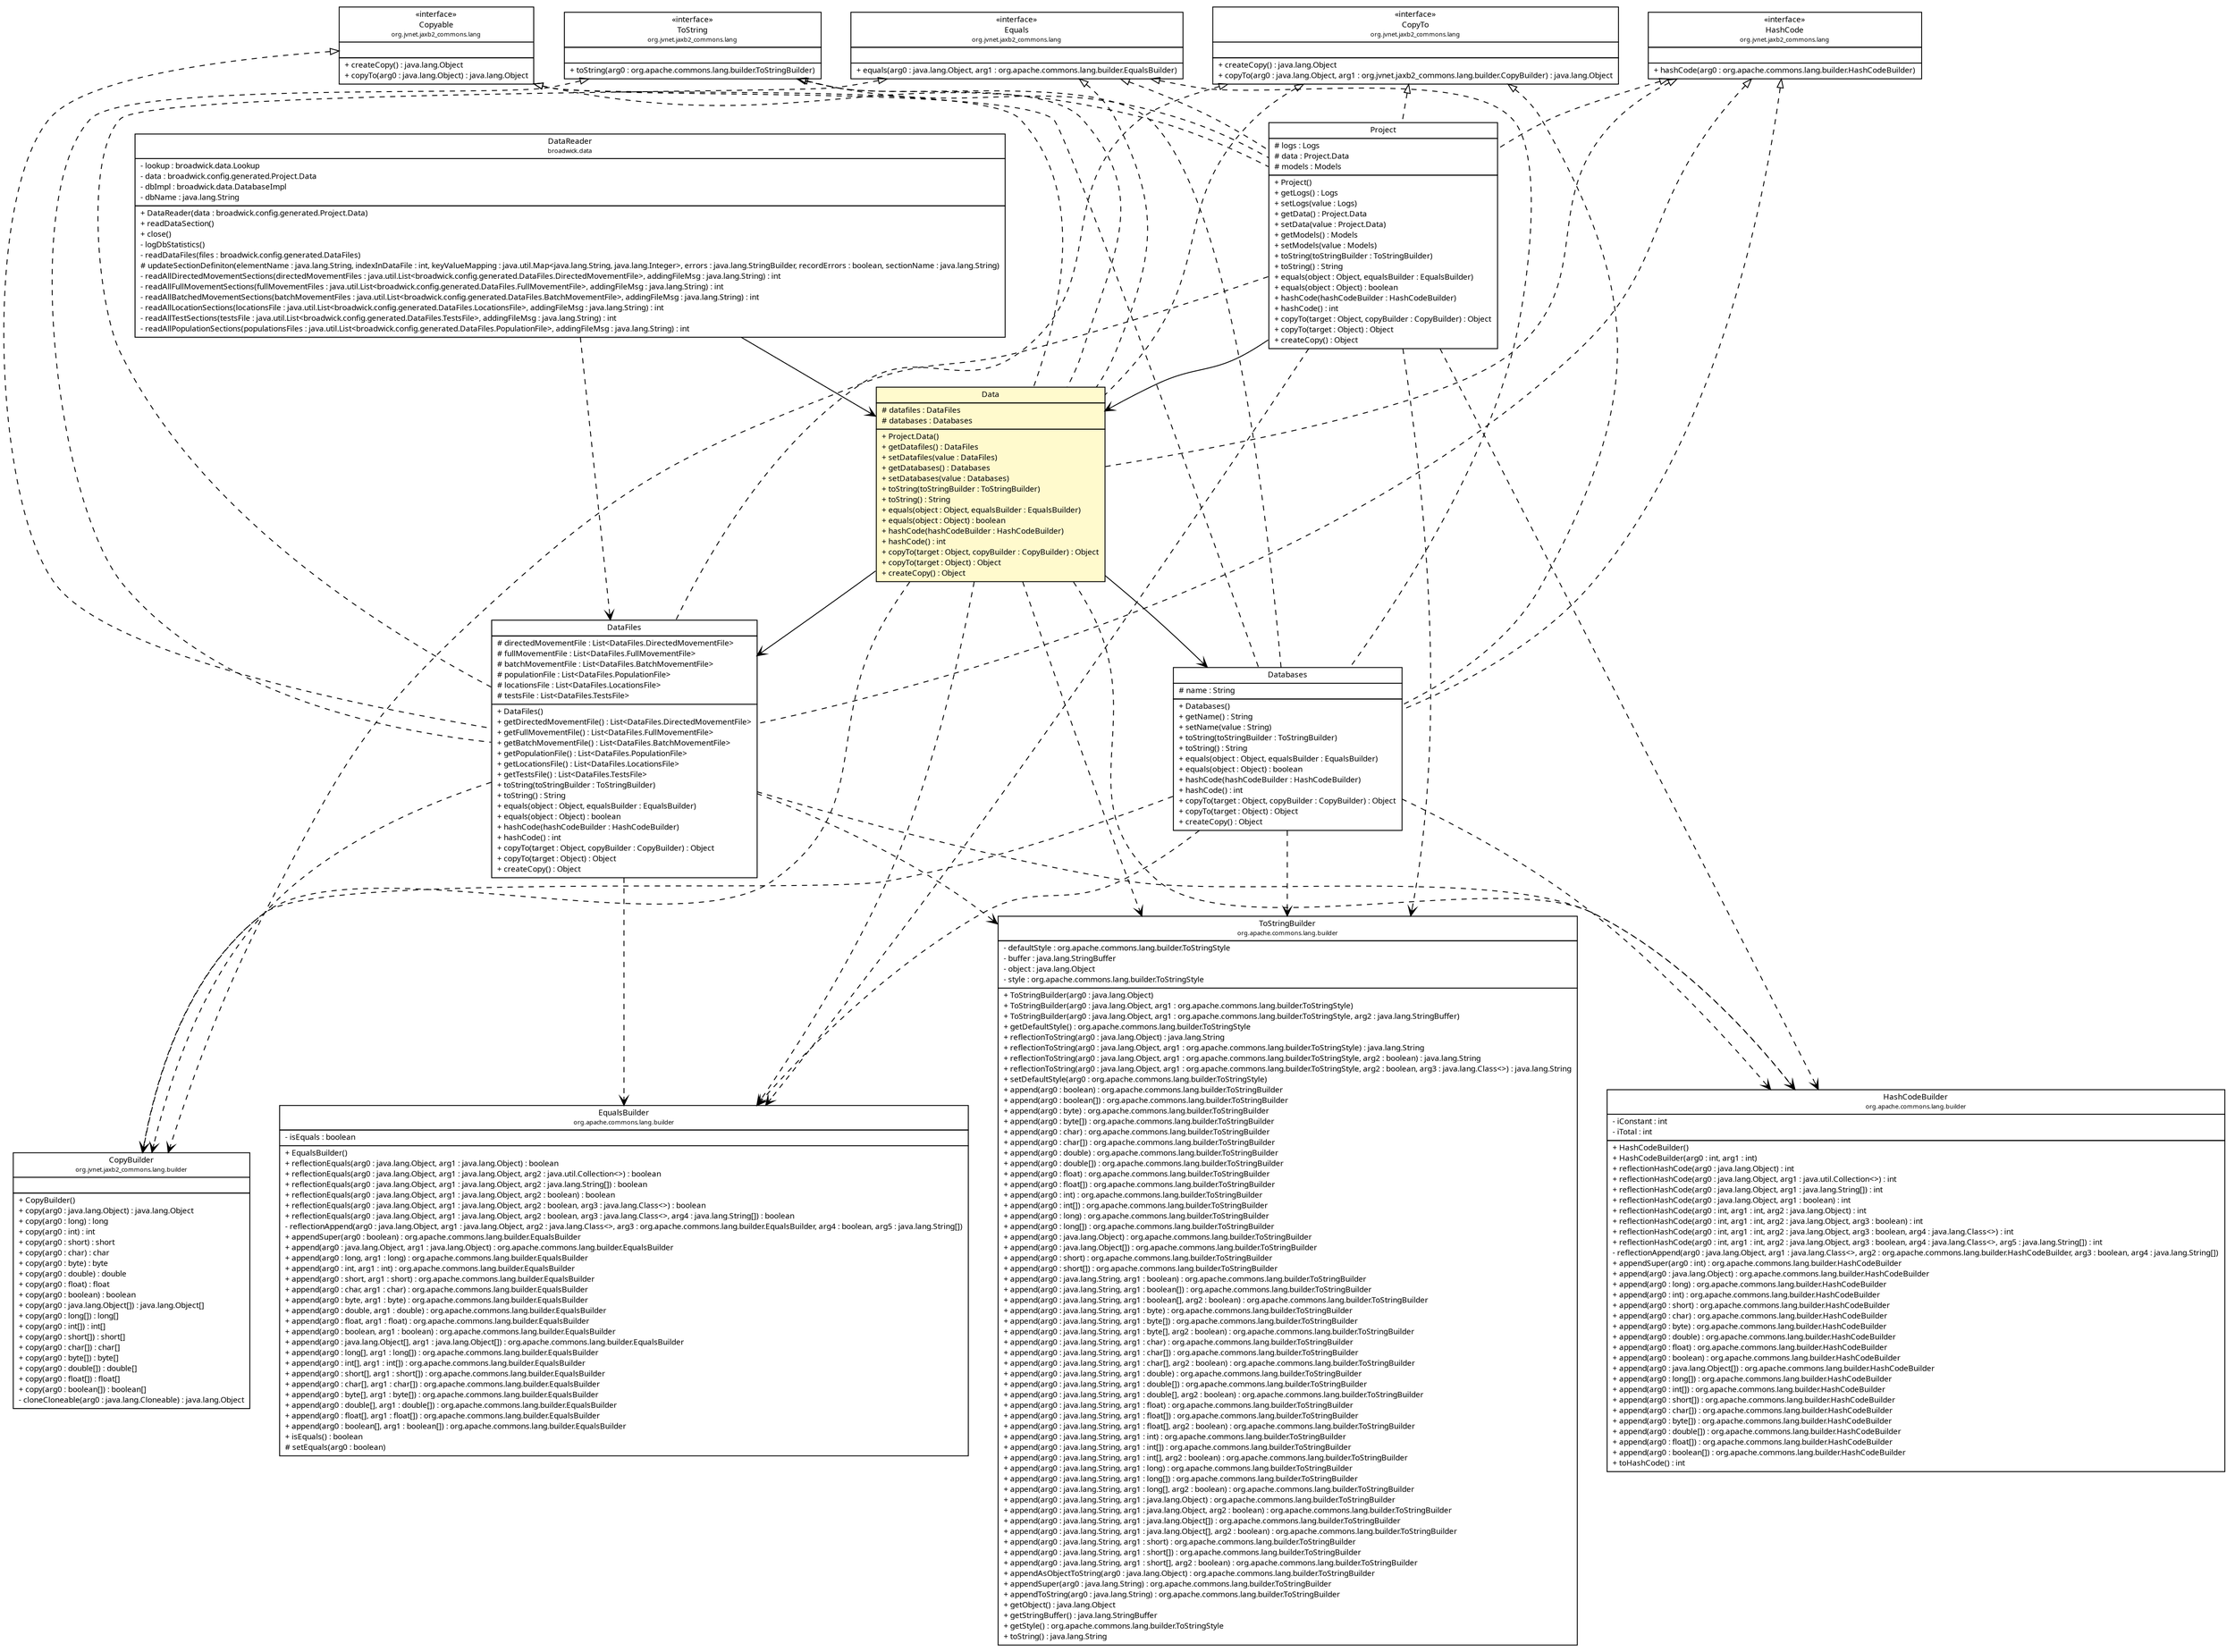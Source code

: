 #!/usr/local/bin/dot
#
# Class diagram 
# Generated by UMLGraph version R5_6 (http://www.umlgraph.org/)
#

digraph G {
	edge [fontname="Trebuchet MS",fontsize=10,labelfontname="Trebuchet MS",labelfontsize=10];
	node [fontname="Trebuchet MS",fontsize=10,shape=plaintext];
	nodesep=0.25;
	ranksep=0.5;
	// broadwick.data.DataReader
	c18052 [label=<<table title="broadwick.data.DataReader" border="0" cellborder="1" cellspacing="0" cellpadding="2" port="p" href="../../data/DataReader.html">
		<tr><td><table border="0" cellspacing="0" cellpadding="1">
<tr><td align="center" balign="center"><font face="Trebuchet MS"> DataReader </font></td></tr>
<tr><td align="center" balign="center"><font face="Trebuchet MS" point-size="7.0"> broadwick.data </font></td></tr>
		</table></td></tr>
		<tr><td><table border="0" cellspacing="0" cellpadding="1">
<tr><td align="left" balign="left"> - lookup : broadwick.data.Lookup </td></tr>
<tr><td align="left" balign="left"> - data : broadwick.config.generated.Project.Data </td></tr>
<tr><td align="left" balign="left"> - dbImpl : broadwick.data.DatabaseImpl </td></tr>
<tr><td align="left" balign="left"> - dbName : java.lang.String </td></tr>
		</table></td></tr>
		<tr><td><table border="0" cellspacing="0" cellpadding="1">
<tr><td align="left" balign="left"> + DataReader(data : broadwick.config.generated.Project.Data) </td></tr>
<tr><td align="left" balign="left"> + readDataSection() </td></tr>
<tr><td align="left" balign="left"> + close() </td></tr>
<tr><td align="left" balign="left"> - logDbStatistics() </td></tr>
<tr><td align="left" balign="left"> - readDataFiles(files : broadwick.config.generated.DataFiles) </td></tr>
<tr><td align="left" balign="left"> # updateSectionDefiniton(elementName : java.lang.String, indexInDataFile : int, keyValueMapping : java.util.Map&lt;java.lang.String, java.lang.Integer&gt;, errors : java.lang.StringBuilder, recordErrors : boolean, sectionName : java.lang.String) </td></tr>
<tr><td align="left" balign="left"> - readAllDirectedMovementSections(directedMovementFiles : java.util.List&lt;broadwick.config.generated.DataFiles.DirectedMovementFile&gt;, addingFileMsg : java.lang.String) : int </td></tr>
<tr><td align="left" balign="left"> - readAllFullMovementSections(fullMovementFiles : java.util.List&lt;broadwick.config.generated.DataFiles.FullMovementFile&gt;, addingFileMsg : java.lang.String) : int </td></tr>
<tr><td align="left" balign="left"> - readAllBatchedMovementSections(batchMovementFiles : java.util.List&lt;broadwick.config.generated.DataFiles.BatchMovementFile&gt;, addingFileMsg : java.lang.String) : int </td></tr>
<tr><td align="left" balign="left"> - readAllLocationSections(locationsFile : java.util.List&lt;broadwick.config.generated.DataFiles.LocationsFile&gt;, addingFileMsg : java.lang.String) : int </td></tr>
<tr><td align="left" balign="left"> - readAllTestSections(testsFile : java.util.List&lt;broadwick.config.generated.DataFiles.TestsFile&gt;, addingFileMsg : java.lang.String) : int </td></tr>
<tr><td align="left" balign="left"> - readAllPopulationSections(populationsFiles : java.util.List&lt;broadwick.config.generated.DataFiles.PopulationFile&gt;, addingFileMsg : java.lang.String) : int </td></tr>
		</table></td></tr>
		</table>>, URL="../../data/DataReader.html", fontname="Trebuchet MS", fontcolor="black", fontsize=9.0];
	// broadwick.config.generated.Project
	c18132 [label=<<table title="broadwick.config.generated.Project" border="0" cellborder="1" cellspacing="0" cellpadding="2" port="p" href="./Project.html">
		<tr><td><table border="0" cellspacing="0" cellpadding="1">
<tr><td align="center" balign="center"><font face="Trebuchet MS"> Project </font></td></tr>
		</table></td></tr>
		<tr><td><table border="0" cellspacing="0" cellpadding="1">
<tr><td align="left" balign="left"> # logs : Logs </td></tr>
<tr><td align="left" balign="left"> # data : Project.Data </td></tr>
<tr><td align="left" balign="left"> # models : Models </td></tr>
		</table></td></tr>
		<tr><td><table border="0" cellspacing="0" cellpadding="1">
<tr><td align="left" balign="left"> + Project() </td></tr>
<tr><td align="left" balign="left"> + getLogs() : Logs </td></tr>
<tr><td align="left" balign="left"> + setLogs(value : Logs) </td></tr>
<tr><td align="left" balign="left"> + getData() : Project.Data </td></tr>
<tr><td align="left" balign="left"> + setData(value : Project.Data) </td></tr>
<tr><td align="left" balign="left"> + getModels() : Models </td></tr>
<tr><td align="left" balign="left"> + setModels(value : Models) </td></tr>
<tr><td align="left" balign="left"> + toString(toStringBuilder : ToStringBuilder) </td></tr>
<tr><td align="left" balign="left"> + toString() : String </td></tr>
<tr><td align="left" balign="left"> + equals(object : Object, equalsBuilder : EqualsBuilder) </td></tr>
<tr><td align="left" balign="left"> + equals(object : Object) : boolean </td></tr>
<tr><td align="left" balign="left"> + hashCode(hashCodeBuilder : HashCodeBuilder) </td></tr>
<tr><td align="left" balign="left"> + hashCode() : int </td></tr>
<tr><td align="left" balign="left"> + copyTo(target : Object, copyBuilder : CopyBuilder) : Object </td></tr>
<tr><td align="left" balign="left"> + copyTo(target : Object) : Object </td></tr>
<tr><td align="left" balign="left"> + createCopy() : Object </td></tr>
		</table></td></tr>
		</table>>, URL="./Project.html", fontname="Trebuchet MS", fontcolor="black", fontsize=9.0];
	// broadwick.config.generated.Project.Data
	c18133 [label=<<table title="broadwick.config.generated.Project.Data" border="0" cellborder="1" cellspacing="0" cellpadding="2" port="p" bgcolor="lemonChiffon" href="./Project.Data.html">
		<tr><td><table border="0" cellspacing="0" cellpadding="1">
<tr><td align="center" balign="center"><font face="Trebuchet MS"> Data </font></td></tr>
		</table></td></tr>
		<tr><td><table border="0" cellspacing="0" cellpadding="1">
<tr><td align="left" balign="left"> # datafiles : DataFiles </td></tr>
<tr><td align="left" balign="left"> # databases : Databases </td></tr>
		</table></td></tr>
		<tr><td><table border="0" cellspacing="0" cellpadding="1">
<tr><td align="left" balign="left"> + Project.Data() </td></tr>
<tr><td align="left" balign="left"> + getDatafiles() : DataFiles </td></tr>
<tr><td align="left" balign="left"> + setDatafiles(value : DataFiles) </td></tr>
<tr><td align="left" balign="left"> + getDatabases() : Databases </td></tr>
<tr><td align="left" balign="left"> + setDatabases(value : Databases) </td></tr>
<tr><td align="left" balign="left"> + toString(toStringBuilder : ToStringBuilder) </td></tr>
<tr><td align="left" balign="left"> + toString() : String </td></tr>
<tr><td align="left" balign="left"> + equals(object : Object, equalsBuilder : EqualsBuilder) </td></tr>
<tr><td align="left" balign="left"> + equals(object : Object) : boolean </td></tr>
<tr><td align="left" balign="left"> + hashCode(hashCodeBuilder : HashCodeBuilder) </td></tr>
<tr><td align="left" balign="left"> + hashCode() : int </td></tr>
<tr><td align="left" balign="left"> + copyTo(target : Object, copyBuilder : CopyBuilder) : Object </td></tr>
<tr><td align="left" balign="left"> + copyTo(target : Object) : Object </td></tr>
<tr><td align="left" balign="left"> + createCopy() : Object </td></tr>
		</table></td></tr>
		</table>>, URL="./Project.Data.html", fontname="Trebuchet MS", fontcolor="black", fontsize=9.0];
	// broadwick.config.generated.DataFiles
	c18146 [label=<<table title="broadwick.config.generated.DataFiles" border="0" cellborder="1" cellspacing="0" cellpadding="2" port="p" href="./DataFiles.html">
		<tr><td><table border="0" cellspacing="0" cellpadding="1">
<tr><td align="center" balign="center"><font face="Trebuchet MS"> DataFiles </font></td></tr>
		</table></td></tr>
		<tr><td><table border="0" cellspacing="0" cellpadding="1">
<tr><td align="left" balign="left"> # directedMovementFile : List&lt;DataFiles.DirectedMovementFile&gt; </td></tr>
<tr><td align="left" balign="left"> # fullMovementFile : List&lt;DataFiles.FullMovementFile&gt; </td></tr>
<tr><td align="left" balign="left"> # batchMovementFile : List&lt;DataFiles.BatchMovementFile&gt; </td></tr>
<tr><td align="left" balign="left"> # populationFile : List&lt;DataFiles.PopulationFile&gt; </td></tr>
<tr><td align="left" balign="left"> # locationsFile : List&lt;DataFiles.LocationsFile&gt; </td></tr>
<tr><td align="left" balign="left"> # testsFile : List&lt;DataFiles.TestsFile&gt; </td></tr>
		</table></td></tr>
		<tr><td><table border="0" cellspacing="0" cellpadding="1">
<tr><td align="left" balign="left"> + DataFiles() </td></tr>
<tr><td align="left" balign="left"> + getDirectedMovementFile() : List&lt;DataFiles.DirectedMovementFile&gt; </td></tr>
<tr><td align="left" balign="left"> + getFullMovementFile() : List&lt;DataFiles.FullMovementFile&gt; </td></tr>
<tr><td align="left" balign="left"> + getBatchMovementFile() : List&lt;DataFiles.BatchMovementFile&gt; </td></tr>
<tr><td align="left" balign="left"> + getPopulationFile() : List&lt;DataFiles.PopulationFile&gt; </td></tr>
<tr><td align="left" balign="left"> + getLocationsFile() : List&lt;DataFiles.LocationsFile&gt; </td></tr>
<tr><td align="left" balign="left"> + getTestsFile() : List&lt;DataFiles.TestsFile&gt; </td></tr>
<tr><td align="left" balign="left"> + toString(toStringBuilder : ToStringBuilder) </td></tr>
<tr><td align="left" balign="left"> + toString() : String </td></tr>
<tr><td align="left" balign="left"> + equals(object : Object, equalsBuilder : EqualsBuilder) </td></tr>
<tr><td align="left" balign="left"> + equals(object : Object) : boolean </td></tr>
<tr><td align="left" balign="left"> + hashCode(hashCodeBuilder : HashCodeBuilder) </td></tr>
<tr><td align="left" balign="left"> + hashCode() : int </td></tr>
<tr><td align="left" balign="left"> + copyTo(target : Object, copyBuilder : CopyBuilder) : Object </td></tr>
<tr><td align="left" balign="left"> + copyTo(target : Object) : Object </td></tr>
<tr><td align="left" balign="left"> + createCopy() : Object </td></tr>
		</table></td></tr>
		</table>>, URL="./DataFiles.html", fontname="Trebuchet MS", fontcolor="black", fontsize=9.0];
	// broadwick.config.generated.Databases
	c18153 [label=<<table title="broadwick.config.generated.Databases" border="0" cellborder="1" cellspacing="0" cellpadding="2" port="p" href="./Databases.html">
		<tr><td><table border="0" cellspacing="0" cellpadding="1">
<tr><td align="center" balign="center"><font face="Trebuchet MS"> Databases </font></td></tr>
		</table></td></tr>
		<tr><td><table border="0" cellspacing="0" cellpadding="1">
<tr><td align="left" balign="left"> # name : String </td></tr>
		</table></td></tr>
		<tr><td><table border="0" cellspacing="0" cellpadding="1">
<tr><td align="left" balign="left"> + Databases() </td></tr>
<tr><td align="left" balign="left"> + getName() : String </td></tr>
<tr><td align="left" balign="left"> + setName(value : String) </td></tr>
<tr><td align="left" balign="left"> + toString(toStringBuilder : ToStringBuilder) </td></tr>
<tr><td align="left" balign="left"> + toString() : String </td></tr>
<tr><td align="left" balign="left"> + equals(object : Object, equalsBuilder : EqualsBuilder) </td></tr>
<tr><td align="left" balign="left"> + equals(object : Object) : boolean </td></tr>
<tr><td align="left" balign="left"> + hashCode(hashCodeBuilder : HashCodeBuilder) </td></tr>
<tr><td align="left" balign="left"> + hashCode() : int </td></tr>
<tr><td align="left" balign="left"> + copyTo(target : Object, copyBuilder : CopyBuilder) : Object </td></tr>
<tr><td align="left" balign="left"> + copyTo(target : Object) : Object </td></tr>
<tr><td align="left" balign="left"> + createCopy() : Object </td></tr>
		</table></td></tr>
		</table>>, URL="./Databases.html", fontname="Trebuchet MS", fontcolor="black", fontsize=9.0];
	//broadwick.config.generated.Project implements org.jvnet.jaxb2_commons.lang.CopyTo
	c18156:p -> c18132:p [dir=back,arrowtail=empty,style=dashed];
	//broadwick.config.generated.Project implements org.jvnet.jaxb2_commons.lang.Copyable
	c18157:p -> c18132:p [dir=back,arrowtail=empty,style=dashed];
	//broadwick.config.generated.Project implements org.jvnet.jaxb2_commons.lang.Equals
	c18158:p -> c18132:p [dir=back,arrowtail=empty,style=dashed];
	//broadwick.config.generated.Project implements org.jvnet.jaxb2_commons.lang.HashCode
	c18159:p -> c18132:p [dir=back,arrowtail=empty,style=dashed];
	//broadwick.config.generated.Project implements org.jvnet.jaxb2_commons.lang.ToString
	c18160:p -> c18132:p [dir=back,arrowtail=empty,style=dashed];
	//broadwick.config.generated.Project.Data implements org.jvnet.jaxb2_commons.lang.CopyTo
	c18156:p -> c18133:p [dir=back,arrowtail=empty,style=dashed];
	//broadwick.config.generated.Project.Data implements org.jvnet.jaxb2_commons.lang.Copyable
	c18157:p -> c18133:p [dir=back,arrowtail=empty,style=dashed];
	//broadwick.config.generated.Project.Data implements org.jvnet.jaxb2_commons.lang.Equals
	c18158:p -> c18133:p [dir=back,arrowtail=empty,style=dashed];
	//broadwick.config.generated.Project.Data implements org.jvnet.jaxb2_commons.lang.HashCode
	c18159:p -> c18133:p [dir=back,arrowtail=empty,style=dashed];
	//broadwick.config.generated.Project.Data implements org.jvnet.jaxb2_commons.lang.ToString
	c18160:p -> c18133:p [dir=back,arrowtail=empty,style=dashed];
	//broadwick.config.generated.DataFiles implements org.jvnet.jaxb2_commons.lang.CopyTo
	c18156:p -> c18146:p [dir=back,arrowtail=empty,style=dashed];
	//broadwick.config.generated.DataFiles implements org.jvnet.jaxb2_commons.lang.Copyable
	c18157:p -> c18146:p [dir=back,arrowtail=empty,style=dashed];
	//broadwick.config.generated.DataFiles implements org.jvnet.jaxb2_commons.lang.Equals
	c18158:p -> c18146:p [dir=back,arrowtail=empty,style=dashed];
	//broadwick.config.generated.DataFiles implements org.jvnet.jaxb2_commons.lang.HashCode
	c18159:p -> c18146:p [dir=back,arrowtail=empty,style=dashed];
	//broadwick.config.generated.DataFiles implements org.jvnet.jaxb2_commons.lang.ToString
	c18160:p -> c18146:p [dir=back,arrowtail=empty,style=dashed];
	//broadwick.config.generated.Databases implements org.jvnet.jaxb2_commons.lang.CopyTo
	c18156:p -> c18153:p [dir=back,arrowtail=empty,style=dashed];
	//broadwick.config.generated.Databases implements org.jvnet.jaxb2_commons.lang.Copyable
	c18157:p -> c18153:p [dir=back,arrowtail=empty,style=dashed];
	//broadwick.config.generated.Databases implements org.jvnet.jaxb2_commons.lang.Equals
	c18158:p -> c18153:p [dir=back,arrowtail=empty,style=dashed];
	//broadwick.config.generated.Databases implements org.jvnet.jaxb2_commons.lang.HashCode
	c18159:p -> c18153:p [dir=back,arrowtail=empty,style=dashed];
	//broadwick.config.generated.Databases implements org.jvnet.jaxb2_commons.lang.ToString
	c18160:p -> c18153:p [dir=back,arrowtail=empty,style=dashed];
	// broadwick.data.DataReader NAVASSOC broadwick.config.generated.Project.Data
	c18052:p -> c18133:p [taillabel="", label="", headlabel="", fontname="Trebuchet MS", fontcolor="black", fontsize=10.0, color="black", arrowhead=open];
	// broadwick.config.generated.Project NAVASSOC broadwick.config.generated.Project.Data
	c18132:p -> c18133:p [taillabel="", label="", headlabel="", fontname="Trebuchet MS", fontcolor="black", fontsize=10.0, color="black", arrowhead=open];
	// broadwick.config.generated.Project.Data NAVASSOC broadwick.config.generated.DataFiles
	c18133:p -> c18146:p [taillabel="", label="", headlabel="", fontname="Trebuchet MS", fontcolor="black", fontsize=10.0, color="black", arrowhead=open];
	// broadwick.config.generated.Project.Data NAVASSOC broadwick.config.generated.Databases
	c18133:p -> c18153:p [taillabel="", label="", headlabel="", fontname="Trebuchet MS", fontcolor="black", fontsize=10.0, color="black", arrowhead=open];
	// broadwick.data.DataReader DEPEND broadwick.config.generated.DataFiles
	c18052:p -> c18146:p [taillabel="", label="", headlabel="", fontname="Trebuchet MS", fontcolor="black", fontsize=10.0, color="black", arrowhead=open, style=dashed];
	// broadwick.config.generated.Project DEPEND org.jvnet.jaxb2_commons.lang.builder.CopyBuilder
	c18132:p -> c18161:p [taillabel="", label="", headlabel="", fontname="Trebuchet MS", fontcolor="black", fontsize=10.0, color="black", arrowhead=open, style=dashed];
	// broadwick.config.generated.Project DEPEND org.apache.commons.lang.builder.EqualsBuilder
	c18132:p -> c18162:p [taillabel="", label="", headlabel="", fontname="Trebuchet MS", fontcolor="black", fontsize=10.0, color="black", arrowhead=open, style=dashed];
	// broadwick.config.generated.Project DEPEND org.apache.commons.lang.builder.ToStringBuilder
	c18132:p -> c18163:p [taillabel="", label="", headlabel="", fontname="Trebuchet MS", fontcolor="black", fontsize=10.0, color="black", arrowhead=open, style=dashed];
	// broadwick.config.generated.Project DEPEND org.apache.commons.lang.builder.HashCodeBuilder
	c18132:p -> c18164:p [taillabel="", label="", headlabel="", fontname="Trebuchet MS", fontcolor="black", fontsize=10.0, color="black", arrowhead=open, style=dashed];
	// broadwick.config.generated.Project.Data DEPEND org.jvnet.jaxb2_commons.lang.builder.CopyBuilder
	c18133:p -> c18161:p [taillabel="", label="", headlabel="", fontname="Trebuchet MS", fontcolor="black", fontsize=10.0, color="black", arrowhead=open, style=dashed];
	// broadwick.config.generated.Project.Data DEPEND org.apache.commons.lang.builder.EqualsBuilder
	c18133:p -> c18162:p [taillabel="", label="", headlabel="", fontname="Trebuchet MS", fontcolor="black", fontsize=10.0, color="black", arrowhead=open, style=dashed];
	// broadwick.config.generated.Project.Data DEPEND org.apache.commons.lang.builder.ToStringBuilder
	c18133:p -> c18163:p [taillabel="", label="", headlabel="", fontname="Trebuchet MS", fontcolor="black", fontsize=10.0, color="black", arrowhead=open, style=dashed];
	// broadwick.config.generated.Project.Data DEPEND org.apache.commons.lang.builder.HashCodeBuilder
	c18133:p -> c18164:p [taillabel="", label="", headlabel="", fontname="Trebuchet MS", fontcolor="black", fontsize=10.0, color="black", arrowhead=open, style=dashed];
	// broadwick.config.generated.DataFiles DEPEND org.jvnet.jaxb2_commons.lang.builder.CopyBuilder
	c18146:p -> c18161:p [taillabel="", label="", headlabel="", fontname="Trebuchet MS", fontcolor="black", fontsize=10.0, color="black", arrowhead=open, style=dashed];
	// broadwick.config.generated.DataFiles DEPEND org.apache.commons.lang.builder.ToStringBuilder
	c18146:p -> c18163:p [taillabel="", label="", headlabel="", fontname="Trebuchet MS", fontcolor="black", fontsize=10.0, color="black", arrowhead=open, style=dashed];
	// broadwick.config.generated.DataFiles DEPEND org.apache.commons.lang.builder.HashCodeBuilder
	c18146:p -> c18164:p [taillabel="", label="", headlabel="", fontname="Trebuchet MS", fontcolor="black", fontsize=10.0, color="black", arrowhead=open, style=dashed];
	// broadwick.config.generated.DataFiles DEPEND org.apache.commons.lang.builder.EqualsBuilder
	c18146:p -> c18162:p [taillabel="", label="", headlabel="", fontname="Trebuchet MS", fontcolor="black", fontsize=10.0, color="black", arrowhead=open, style=dashed];
	// broadwick.config.generated.Databases DEPEND org.jvnet.jaxb2_commons.lang.builder.CopyBuilder
	c18153:p -> c18161:p [taillabel="", label="", headlabel="", fontname="Trebuchet MS", fontcolor="black", fontsize=10.0, color="black", arrowhead=open, style=dashed];
	// broadwick.config.generated.Databases DEPEND org.apache.commons.lang.builder.EqualsBuilder
	c18153:p -> c18162:p [taillabel="", label="", headlabel="", fontname="Trebuchet MS", fontcolor="black", fontsize=10.0, color="black", arrowhead=open, style=dashed];
	// broadwick.config.generated.Databases DEPEND org.apache.commons.lang.builder.ToStringBuilder
	c18153:p -> c18163:p [taillabel="", label="", headlabel="", fontname="Trebuchet MS", fontcolor="black", fontsize=10.0, color="black", arrowhead=open, style=dashed];
	// broadwick.config.generated.Databases DEPEND org.apache.commons.lang.builder.HashCodeBuilder
	c18153:p -> c18164:p [taillabel="", label="", headlabel="", fontname="Trebuchet MS", fontcolor="black", fontsize=10.0, color="black", arrowhead=open, style=dashed];
	// org.jvnet.jaxb2_commons.lang.HashCode
	c18159 [label=<<table title="org.jvnet.jaxb2_commons.lang.HashCode" border="0" cellborder="1" cellspacing="0" cellpadding="2" port="p" href="http://java.sun.com/j2se/1.4.2/docs/api/org/jvnet/jaxb2_commons/lang/HashCode.html">
		<tr><td><table border="0" cellspacing="0" cellpadding="1">
<tr><td align="center" balign="center"> &#171;interface&#187; </td></tr>
<tr><td align="center" balign="center"><font face="Trebuchet MS"> HashCode </font></td></tr>
<tr><td align="center" balign="center"><font face="Trebuchet MS" point-size="7.0"> org.jvnet.jaxb2_commons.lang </font></td></tr>
		</table></td></tr>
		<tr><td><table border="0" cellspacing="0" cellpadding="1">
<tr><td align="left" balign="left">  </td></tr>
		</table></td></tr>
		<tr><td><table border="0" cellspacing="0" cellpadding="1">
<tr><td align="left" balign="left"> + hashCode(arg0 : org.apache.commons.lang.builder.HashCodeBuilder) </td></tr>
		</table></td></tr>
		</table>>, URL="http://java.sun.com/j2se/1.4.2/docs/api/org/jvnet/jaxb2_commons/lang/HashCode.html", fontname="Trebuchet MS", fontcolor="black", fontsize=9.0];
	// org.jvnet.jaxb2_commons.lang.Copyable
	c18157 [label=<<table title="org.jvnet.jaxb2_commons.lang.Copyable" border="0" cellborder="1" cellspacing="0" cellpadding="2" port="p" href="http://java.sun.com/j2se/1.4.2/docs/api/org/jvnet/jaxb2_commons/lang/Copyable.html">
		<tr><td><table border="0" cellspacing="0" cellpadding="1">
<tr><td align="center" balign="center"> &#171;interface&#187; </td></tr>
<tr><td align="center" balign="center"><font face="Trebuchet MS"> Copyable </font></td></tr>
<tr><td align="center" balign="center"><font face="Trebuchet MS" point-size="7.0"> org.jvnet.jaxb2_commons.lang </font></td></tr>
		</table></td></tr>
		<tr><td><table border="0" cellspacing="0" cellpadding="1">
<tr><td align="left" balign="left">  </td></tr>
		</table></td></tr>
		<tr><td><table border="0" cellspacing="0" cellpadding="1">
<tr><td align="left" balign="left"> + createCopy() : java.lang.Object </td></tr>
<tr><td align="left" balign="left"> + copyTo(arg0 : java.lang.Object) : java.lang.Object </td></tr>
		</table></td></tr>
		</table>>, URL="http://java.sun.com/j2se/1.4.2/docs/api/org/jvnet/jaxb2_commons/lang/Copyable.html", fontname="Trebuchet MS", fontcolor="black", fontsize=9.0];
	// org.apache.commons.lang.builder.EqualsBuilder
	c18162 [label=<<table title="org.apache.commons.lang.builder.EqualsBuilder" border="0" cellborder="1" cellspacing="0" cellpadding="2" port="p" href="http://java.sun.com/j2se/1.4.2/docs/api/org/apache/commons/lang/builder/EqualsBuilder.html">
		<tr><td><table border="0" cellspacing="0" cellpadding="1">
<tr><td align="center" balign="center"><font face="Trebuchet MS"> EqualsBuilder </font></td></tr>
<tr><td align="center" balign="center"><font face="Trebuchet MS" point-size="7.0"> org.apache.commons.lang.builder </font></td></tr>
		</table></td></tr>
		<tr><td><table border="0" cellspacing="0" cellpadding="1">
<tr><td align="left" balign="left"> - isEquals : boolean </td></tr>
		</table></td></tr>
		<tr><td><table border="0" cellspacing="0" cellpadding="1">
<tr><td align="left" balign="left"> + EqualsBuilder() </td></tr>
<tr><td align="left" balign="left"> + reflectionEquals(arg0 : java.lang.Object, arg1 : java.lang.Object) : boolean </td></tr>
<tr><td align="left" balign="left"> + reflectionEquals(arg0 : java.lang.Object, arg1 : java.lang.Object, arg2 : java.util.Collection&lt;&gt;) : boolean </td></tr>
<tr><td align="left" balign="left"> + reflectionEquals(arg0 : java.lang.Object, arg1 : java.lang.Object, arg2 : java.lang.String[]) : boolean </td></tr>
<tr><td align="left" balign="left"> + reflectionEquals(arg0 : java.lang.Object, arg1 : java.lang.Object, arg2 : boolean) : boolean </td></tr>
<tr><td align="left" balign="left"> + reflectionEquals(arg0 : java.lang.Object, arg1 : java.lang.Object, arg2 : boolean, arg3 : java.lang.Class&lt;&gt;) : boolean </td></tr>
<tr><td align="left" balign="left"> + reflectionEquals(arg0 : java.lang.Object, arg1 : java.lang.Object, arg2 : boolean, arg3 : java.lang.Class&lt;&gt;, arg4 : java.lang.String[]) : boolean </td></tr>
<tr><td align="left" balign="left"> - reflectionAppend(arg0 : java.lang.Object, arg1 : java.lang.Object, arg2 : java.lang.Class&lt;&gt;, arg3 : org.apache.commons.lang.builder.EqualsBuilder, arg4 : boolean, arg5 : java.lang.String[]) </td></tr>
<tr><td align="left" balign="left"> + appendSuper(arg0 : boolean) : org.apache.commons.lang.builder.EqualsBuilder </td></tr>
<tr><td align="left" balign="left"> + append(arg0 : java.lang.Object, arg1 : java.lang.Object) : org.apache.commons.lang.builder.EqualsBuilder </td></tr>
<tr><td align="left" balign="left"> + append(arg0 : long, arg1 : long) : org.apache.commons.lang.builder.EqualsBuilder </td></tr>
<tr><td align="left" balign="left"> + append(arg0 : int, arg1 : int) : org.apache.commons.lang.builder.EqualsBuilder </td></tr>
<tr><td align="left" balign="left"> + append(arg0 : short, arg1 : short) : org.apache.commons.lang.builder.EqualsBuilder </td></tr>
<tr><td align="left" balign="left"> + append(arg0 : char, arg1 : char) : org.apache.commons.lang.builder.EqualsBuilder </td></tr>
<tr><td align="left" balign="left"> + append(arg0 : byte, arg1 : byte) : org.apache.commons.lang.builder.EqualsBuilder </td></tr>
<tr><td align="left" balign="left"> + append(arg0 : double, arg1 : double) : org.apache.commons.lang.builder.EqualsBuilder </td></tr>
<tr><td align="left" balign="left"> + append(arg0 : float, arg1 : float) : org.apache.commons.lang.builder.EqualsBuilder </td></tr>
<tr><td align="left" balign="left"> + append(arg0 : boolean, arg1 : boolean) : org.apache.commons.lang.builder.EqualsBuilder </td></tr>
<tr><td align="left" balign="left"> + append(arg0 : java.lang.Object[], arg1 : java.lang.Object[]) : org.apache.commons.lang.builder.EqualsBuilder </td></tr>
<tr><td align="left" balign="left"> + append(arg0 : long[], arg1 : long[]) : org.apache.commons.lang.builder.EqualsBuilder </td></tr>
<tr><td align="left" balign="left"> + append(arg0 : int[], arg1 : int[]) : org.apache.commons.lang.builder.EqualsBuilder </td></tr>
<tr><td align="left" balign="left"> + append(arg0 : short[], arg1 : short[]) : org.apache.commons.lang.builder.EqualsBuilder </td></tr>
<tr><td align="left" balign="left"> + append(arg0 : char[], arg1 : char[]) : org.apache.commons.lang.builder.EqualsBuilder </td></tr>
<tr><td align="left" balign="left"> + append(arg0 : byte[], arg1 : byte[]) : org.apache.commons.lang.builder.EqualsBuilder </td></tr>
<tr><td align="left" balign="left"> + append(arg0 : double[], arg1 : double[]) : org.apache.commons.lang.builder.EqualsBuilder </td></tr>
<tr><td align="left" balign="left"> + append(arg0 : float[], arg1 : float[]) : org.apache.commons.lang.builder.EqualsBuilder </td></tr>
<tr><td align="left" balign="left"> + append(arg0 : boolean[], arg1 : boolean[]) : org.apache.commons.lang.builder.EqualsBuilder </td></tr>
<tr><td align="left" balign="left"> + isEquals() : boolean </td></tr>
<tr><td align="left" balign="left"> # setEquals(arg0 : boolean) </td></tr>
		</table></td></tr>
		</table>>, URL="http://java.sun.com/j2se/1.4.2/docs/api/org/apache/commons/lang/builder/EqualsBuilder.html", fontname="Trebuchet MS", fontcolor="black", fontsize=9.0];
	// org.jvnet.jaxb2_commons.lang.builder.CopyBuilder
	c18161 [label=<<table title="org.jvnet.jaxb2_commons.lang.builder.CopyBuilder" border="0" cellborder="1" cellspacing="0" cellpadding="2" port="p" href="http://java.sun.com/j2se/1.4.2/docs/api/org/jvnet/jaxb2_commons/lang/builder/CopyBuilder.html">
		<tr><td><table border="0" cellspacing="0" cellpadding="1">
<tr><td align="center" balign="center"><font face="Trebuchet MS"> CopyBuilder </font></td></tr>
<tr><td align="center" balign="center"><font face="Trebuchet MS" point-size="7.0"> org.jvnet.jaxb2_commons.lang.builder </font></td></tr>
		</table></td></tr>
		<tr><td><table border="0" cellspacing="0" cellpadding="1">
<tr><td align="left" balign="left">  </td></tr>
		</table></td></tr>
		<tr><td><table border="0" cellspacing="0" cellpadding="1">
<tr><td align="left" balign="left"> + CopyBuilder() </td></tr>
<tr><td align="left" balign="left"> + copy(arg0 : java.lang.Object) : java.lang.Object </td></tr>
<tr><td align="left" balign="left"> + copy(arg0 : long) : long </td></tr>
<tr><td align="left" balign="left"> + copy(arg0 : int) : int </td></tr>
<tr><td align="left" balign="left"> + copy(arg0 : short) : short </td></tr>
<tr><td align="left" balign="left"> + copy(arg0 : char) : char </td></tr>
<tr><td align="left" balign="left"> + copy(arg0 : byte) : byte </td></tr>
<tr><td align="left" balign="left"> + copy(arg0 : double) : double </td></tr>
<tr><td align="left" balign="left"> + copy(arg0 : float) : float </td></tr>
<tr><td align="left" balign="left"> + copy(arg0 : boolean) : boolean </td></tr>
<tr><td align="left" balign="left"> + copy(arg0 : java.lang.Object[]) : java.lang.Object[] </td></tr>
<tr><td align="left" balign="left"> + copy(arg0 : long[]) : long[] </td></tr>
<tr><td align="left" balign="left"> + copy(arg0 : int[]) : int[] </td></tr>
<tr><td align="left" balign="left"> + copy(arg0 : short[]) : short[] </td></tr>
<tr><td align="left" balign="left"> + copy(arg0 : char[]) : char[] </td></tr>
<tr><td align="left" balign="left"> + copy(arg0 : byte[]) : byte[] </td></tr>
<tr><td align="left" balign="left"> + copy(arg0 : double[]) : double[] </td></tr>
<tr><td align="left" balign="left"> + copy(arg0 : float[]) : float[] </td></tr>
<tr><td align="left" balign="left"> + copy(arg0 : boolean[]) : boolean[] </td></tr>
<tr><td align="left" balign="left"> - cloneCloneable(arg0 : java.lang.Cloneable) : java.lang.Object </td></tr>
		</table></td></tr>
		</table>>, URL="http://java.sun.com/j2se/1.4.2/docs/api/org/jvnet/jaxb2_commons/lang/builder/CopyBuilder.html", fontname="Trebuchet MS", fontcolor="black", fontsize=9.0];
	// org.jvnet.jaxb2_commons.lang.Equals
	c18158 [label=<<table title="org.jvnet.jaxb2_commons.lang.Equals" border="0" cellborder="1" cellspacing="0" cellpadding="2" port="p" href="http://java.sun.com/j2se/1.4.2/docs/api/org/jvnet/jaxb2_commons/lang/Equals.html">
		<tr><td><table border="0" cellspacing="0" cellpadding="1">
<tr><td align="center" balign="center"> &#171;interface&#187; </td></tr>
<tr><td align="center" balign="center"><font face="Trebuchet MS"> Equals </font></td></tr>
<tr><td align="center" balign="center"><font face="Trebuchet MS" point-size="7.0"> org.jvnet.jaxb2_commons.lang </font></td></tr>
		</table></td></tr>
		<tr><td><table border="0" cellspacing="0" cellpadding="1">
<tr><td align="left" balign="left">  </td></tr>
		</table></td></tr>
		<tr><td><table border="0" cellspacing="0" cellpadding="1">
<tr><td align="left" balign="left"> + equals(arg0 : java.lang.Object, arg1 : org.apache.commons.lang.builder.EqualsBuilder) </td></tr>
		</table></td></tr>
		</table>>, URL="http://java.sun.com/j2se/1.4.2/docs/api/org/jvnet/jaxb2_commons/lang/Equals.html", fontname="Trebuchet MS", fontcolor="black", fontsize=9.0];
	// org.apache.commons.lang.builder.HashCodeBuilder
	c18164 [label=<<table title="org.apache.commons.lang.builder.HashCodeBuilder" border="0" cellborder="1" cellspacing="0" cellpadding="2" port="p" href="http://java.sun.com/j2se/1.4.2/docs/api/org/apache/commons/lang/builder/HashCodeBuilder.html">
		<tr><td><table border="0" cellspacing="0" cellpadding="1">
<tr><td align="center" balign="center"><font face="Trebuchet MS"> HashCodeBuilder </font></td></tr>
<tr><td align="center" balign="center"><font face="Trebuchet MS" point-size="7.0"> org.apache.commons.lang.builder </font></td></tr>
		</table></td></tr>
		<tr><td><table border="0" cellspacing="0" cellpadding="1">
<tr><td align="left" balign="left"> - iConstant : int </td></tr>
<tr><td align="left" balign="left"> - iTotal : int </td></tr>
		</table></td></tr>
		<tr><td><table border="0" cellspacing="0" cellpadding="1">
<tr><td align="left" balign="left"> + HashCodeBuilder() </td></tr>
<tr><td align="left" balign="left"> + HashCodeBuilder(arg0 : int, arg1 : int) </td></tr>
<tr><td align="left" balign="left"> + reflectionHashCode(arg0 : java.lang.Object) : int </td></tr>
<tr><td align="left" balign="left"> + reflectionHashCode(arg0 : java.lang.Object, arg1 : java.util.Collection&lt;&gt;) : int </td></tr>
<tr><td align="left" balign="left"> + reflectionHashCode(arg0 : java.lang.Object, arg1 : java.lang.String[]) : int </td></tr>
<tr><td align="left" balign="left"> + reflectionHashCode(arg0 : java.lang.Object, arg1 : boolean) : int </td></tr>
<tr><td align="left" balign="left"> + reflectionHashCode(arg0 : int, arg1 : int, arg2 : java.lang.Object) : int </td></tr>
<tr><td align="left" balign="left"> + reflectionHashCode(arg0 : int, arg1 : int, arg2 : java.lang.Object, arg3 : boolean) : int </td></tr>
<tr><td align="left" balign="left"> + reflectionHashCode(arg0 : int, arg1 : int, arg2 : java.lang.Object, arg3 : boolean, arg4 : java.lang.Class&lt;&gt;) : int </td></tr>
<tr><td align="left" balign="left"> + reflectionHashCode(arg0 : int, arg1 : int, arg2 : java.lang.Object, arg3 : boolean, arg4 : java.lang.Class&lt;&gt;, arg5 : java.lang.String[]) : int </td></tr>
<tr><td align="left" balign="left"> - reflectionAppend(arg0 : java.lang.Object, arg1 : java.lang.Class&lt;&gt;, arg2 : org.apache.commons.lang.builder.HashCodeBuilder, arg3 : boolean, arg4 : java.lang.String[]) </td></tr>
<tr><td align="left" balign="left"> + appendSuper(arg0 : int) : org.apache.commons.lang.builder.HashCodeBuilder </td></tr>
<tr><td align="left" balign="left"> + append(arg0 : java.lang.Object) : org.apache.commons.lang.builder.HashCodeBuilder </td></tr>
<tr><td align="left" balign="left"> + append(arg0 : long) : org.apache.commons.lang.builder.HashCodeBuilder </td></tr>
<tr><td align="left" balign="left"> + append(arg0 : int) : org.apache.commons.lang.builder.HashCodeBuilder </td></tr>
<tr><td align="left" balign="left"> + append(arg0 : short) : org.apache.commons.lang.builder.HashCodeBuilder </td></tr>
<tr><td align="left" balign="left"> + append(arg0 : char) : org.apache.commons.lang.builder.HashCodeBuilder </td></tr>
<tr><td align="left" balign="left"> + append(arg0 : byte) : org.apache.commons.lang.builder.HashCodeBuilder </td></tr>
<tr><td align="left" balign="left"> + append(arg0 : double) : org.apache.commons.lang.builder.HashCodeBuilder </td></tr>
<tr><td align="left" balign="left"> + append(arg0 : float) : org.apache.commons.lang.builder.HashCodeBuilder </td></tr>
<tr><td align="left" balign="left"> + append(arg0 : boolean) : org.apache.commons.lang.builder.HashCodeBuilder </td></tr>
<tr><td align="left" balign="left"> + append(arg0 : java.lang.Object[]) : org.apache.commons.lang.builder.HashCodeBuilder </td></tr>
<tr><td align="left" balign="left"> + append(arg0 : long[]) : org.apache.commons.lang.builder.HashCodeBuilder </td></tr>
<tr><td align="left" balign="left"> + append(arg0 : int[]) : org.apache.commons.lang.builder.HashCodeBuilder </td></tr>
<tr><td align="left" balign="left"> + append(arg0 : short[]) : org.apache.commons.lang.builder.HashCodeBuilder </td></tr>
<tr><td align="left" balign="left"> + append(arg0 : char[]) : org.apache.commons.lang.builder.HashCodeBuilder </td></tr>
<tr><td align="left" balign="left"> + append(arg0 : byte[]) : org.apache.commons.lang.builder.HashCodeBuilder </td></tr>
<tr><td align="left" balign="left"> + append(arg0 : double[]) : org.apache.commons.lang.builder.HashCodeBuilder </td></tr>
<tr><td align="left" balign="left"> + append(arg0 : float[]) : org.apache.commons.lang.builder.HashCodeBuilder </td></tr>
<tr><td align="left" balign="left"> + append(arg0 : boolean[]) : org.apache.commons.lang.builder.HashCodeBuilder </td></tr>
<tr><td align="left" balign="left"> + toHashCode() : int </td></tr>
		</table></td></tr>
		</table>>, URL="http://java.sun.com/j2se/1.4.2/docs/api/org/apache/commons/lang/builder/HashCodeBuilder.html", fontname="Trebuchet MS", fontcolor="black", fontsize=9.0];
	// org.apache.commons.lang.builder.ToStringBuilder
	c18163 [label=<<table title="org.apache.commons.lang.builder.ToStringBuilder" border="0" cellborder="1" cellspacing="0" cellpadding="2" port="p" href="http://java.sun.com/j2se/1.4.2/docs/api/org/apache/commons/lang/builder/ToStringBuilder.html">
		<tr><td><table border="0" cellspacing="0" cellpadding="1">
<tr><td align="center" balign="center"><font face="Trebuchet MS"> ToStringBuilder </font></td></tr>
<tr><td align="center" balign="center"><font face="Trebuchet MS" point-size="7.0"> org.apache.commons.lang.builder </font></td></tr>
		</table></td></tr>
		<tr><td><table border="0" cellspacing="0" cellpadding="1">
<tr><td align="left" balign="left"> - defaultStyle : org.apache.commons.lang.builder.ToStringStyle </td></tr>
<tr><td align="left" balign="left"> - buffer : java.lang.StringBuffer </td></tr>
<tr><td align="left" balign="left"> - object : java.lang.Object </td></tr>
<tr><td align="left" balign="left"> - style : org.apache.commons.lang.builder.ToStringStyle </td></tr>
		</table></td></tr>
		<tr><td><table border="0" cellspacing="0" cellpadding="1">
<tr><td align="left" balign="left"> + ToStringBuilder(arg0 : java.lang.Object) </td></tr>
<tr><td align="left" balign="left"> + ToStringBuilder(arg0 : java.lang.Object, arg1 : org.apache.commons.lang.builder.ToStringStyle) </td></tr>
<tr><td align="left" balign="left"> + ToStringBuilder(arg0 : java.lang.Object, arg1 : org.apache.commons.lang.builder.ToStringStyle, arg2 : java.lang.StringBuffer) </td></tr>
<tr><td align="left" balign="left"> + getDefaultStyle() : org.apache.commons.lang.builder.ToStringStyle </td></tr>
<tr><td align="left" balign="left"> + reflectionToString(arg0 : java.lang.Object) : java.lang.String </td></tr>
<tr><td align="left" balign="left"> + reflectionToString(arg0 : java.lang.Object, arg1 : org.apache.commons.lang.builder.ToStringStyle) : java.lang.String </td></tr>
<tr><td align="left" balign="left"> + reflectionToString(arg0 : java.lang.Object, arg1 : org.apache.commons.lang.builder.ToStringStyle, arg2 : boolean) : java.lang.String </td></tr>
<tr><td align="left" balign="left"> + reflectionToString(arg0 : java.lang.Object, arg1 : org.apache.commons.lang.builder.ToStringStyle, arg2 : boolean, arg3 : java.lang.Class&lt;&gt;) : java.lang.String </td></tr>
<tr><td align="left" balign="left"> + setDefaultStyle(arg0 : org.apache.commons.lang.builder.ToStringStyle) </td></tr>
<tr><td align="left" balign="left"> + append(arg0 : boolean) : org.apache.commons.lang.builder.ToStringBuilder </td></tr>
<tr><td align="left" balign="left"> + append(arg0 : boolean[]) : org.apache.commons.lang.builder.ToStringBuilder </td></tr>
<tr><td align="left" balign="left"> + append(arg0 : byte) : org.apache.commons.lang.builder.ToStringBuilder </td></tr>
<tr><td align="left" balign="left"> + append(arg0 : byte[]) : org.apache.commons.lang.builder.ToStringBuilder </td></tr>
<tr><td align="left" balign="left"> + append(arg0 : char) : org.apache.commons.lang.builder.ToStringBuilder </td></tr>
<tr><td align="left" balign="left"> + append(arg0 : char[]) : org.apache.commons.lang.builder.ToStringBuilder </td></tr>
<tr><td align="left" balign="left"> + append(arg0 : double) : org.apache.commons.lang.builder.ToStringBuilder </td></tr>
<tr><td align="left" balign="left"> + append(arg0 : double[]) : org.apache.commons.lang.builder.ToStringBuilder </td></tr>
<tr><td align="left" balign="left"> + append(arg0 : float) : org.apache.commons.lang.builder.ToStringBuilder </td></tr>
<tr><td align="left" balign="left"> + append(arg0 : float[]) : org.apache.commons.lang.builder.ToStringBuilder </td></tr>
<tr><td align="left" balign="left"> + append(arg0 : int) : org.apache.commons.lang.builder.ToStringBuilder </td></tr>
<tr><td align="left" balign="left"> + append(arg0 : int[]) : org.apache.commons.lang.builder.ToStringBuilder </td></tr>
<tr><td align="left" balign="left"> + append(arg0 : long) : org.apache.commons.lang.builder.ToStringBuilder </td></tr>
<tr><td align="left" balign="left"> + append(arg0 : long[]) : org.apache.commons.lang.builder.ToStringBuilder </td></tr>
<tr><td align="left" balign="left"> + append(arg0 : java.lang.Object) : org.apache.commons.lang.builder.ToStringBuilder </td></tr>
<tr><td align="left" balign="left"> + append(arg0 : java.lang.Object[]) : org.apache.commons.lang.builder.ToStringBuilder </td></tr>
<tr><td align="left" balign="left"> + append(arg0 : short) : org.apache.commons.lang.builder.ToStringBuilder </td></tr>
<tr><td align="left" balign="left"> + append(arg0 : short[]) : org.apache.commons.lang.builder.ToStringBuilder </td></tr>
<tr><td align="left" balign="left"> + append(arg0 : java.lang.String, arg1 : boolean) : org.apache.commons.lang.builder.ToStringBuilder </td></tr>
<tr><td align="left" balign="left"> + append(arg0 : java.lang.String, arg1 : boolean[]) : org.apache.commons.lang.builder.ToStringBuilder </td></tr>
<tr><td align="left" balign="left"> + append(arg0 : java.lang.String, arg1 : boolean[], arg2 : boolean) : org.apache.commons.lang.builder.ToStringBuilder </td></tr>
<tr><td align="left" balign="left"> + append(arg0 : java.lang.String, arg1 : byte) : org.apache.commons.lang.builder.ToStringBuilder </td></tr>
<tr><td align="left" balign="left"> + append(arg0 : java.lang.String, arg1 : byte[]) : org.apache.commons.lang.builder.ToStringBuilder </td></tr>
<tr><td align="left" balign="left"> + append(arg0 : java.lang.String, arg1 : byte[], arg2 : boolean) : org.apache.commons.lang.builder.ToStringBuilder </td></tr>
<tr><td align="left" balign="left"> + append(arg0 : java.lang.String, arg1 : char) : org.apache.commons.lang.builder.ToStringBuilder </td></tr>
<tr><td align="left" balign="left"> + append(arg0 : java.lang.String, arg1 : char[]) : org.apache.commons.lang.builder.ToStringBuilder </td></tr>
<tr><td align="left" balign="left"> + append(arg0 : java.lang.String, arg1 : char[], arg2 : boolean) : org.apache.commons.lang.builder.ToStringBuilder </td></tr>
<tr><td align="left" balign="left"> + append(arg0 : java.lang.String, arg1 : double) : org.apache.commons.lang.builder.ToStringBuilder </td></tr>
<tr><td align="left" balign="left"> + append(arg0 : java.lang.String, arg1 : double[]) : org.apache.commons.lang.builder.ToStringBuilder </td></tr>
<tr><td align="left" balign="left"> + append(arg0 : java.lang.String, arg1 : double[], arg2 : boolean) : org.apache.commons.lang.builder.ToStringBuilder </td></tr>
<tr><td align="left" balign="left"> + append(arg0 : java.lang.String, arg1 : float) : org.apache.commons.lang.builder.ToStringBuilder </td></tr>
<tr><td align="left" balign="left"> + append(arg0 : java.lang.String, arg1 : float[]) : org.apache.commons.lang.builder.ToStringBuilder </td></tr>
<tr><td align="left" balign="left"> + append(arg0 : java.lang.String, arg1 : float[], arg2 : boolean) : org.apache.commons.lang.builder.ToStringBuilder </td></tr>
<tr><td align="left" balign="left"> + append(arg0 : java.lang.String, arg1 : int) : org.apache.commons.lang.builder.ToStringBuilder </td></tr>
<tr><td align="left" balign="left"> + append(arg0 : java.lang.String, arg1 : int[]) : org.apache.commons.lang.builder.ToStringBuilder </td></tr>
<tr><td align="left" balign="left"> + append(arg0 : java.lang.String, arg1 : int[], arg2 : boolean) : org.apache.commons.lang.builder.ToStringBuilder </td></tr>
<tr><td align="left" balign="left"> + append(arg0 : java.lang.String, arg1 : long) : org.apache.commons.lang.builder.ToStringBuilder </td></tr>
<tr><td align="left" balign="left"> + append(arg0 : java.lang.String, arg1 : long[]) : org.apache.commons.lang.builder.ToStringBuilder </td></tr>
<tr><td align="left" balign="left"> + append(arg0 : java.lang.String, arg1 : long[], arg2 : boolean) : org.apache.commons.lang.builder.ToStringBuilder </td></tr>
<tr><td align="left" balign="left"> + append(arg0 : java.lang.String, arg1 : java.lang.Object) : org.apache.commons.lang.builder.ToStringBuilder </td></tr>
<tr><td align="left" balign="left"> + append(arg0 : java.lang.String, arg1 : java.lang.Object, arg2 : boolean) : org.apache.commons.lang.builder.ToStringBuilder </td></tr>
<tr><td align="left" balign="left"> + append(arg0 : java.lang.String, arg1 : java.lang.Object[]) : org.apache.commons.lang.builder.ToStringBuilder </td></tr>
<tr><td align="left" balign="left"> + append(arg0 : java.lang.String, arg1 : java.lang.Object[], arg2 : boolean) : org.apache.commons.lang.builder.ToStringBuilder </td></tr>
<tr><td align="left" balign="left"> + append(arg0 : java.lang.String, arg1 : short) : org.apache.commons.lang.builder.ToStringBuilder </td></tr>
<tr><td align="left" balign="left"> + append(arg0 : java.lang.String, arg1 : short[]) : org.apache.commons.lang.builder.ToStringBuilder </td></tr>
<tr><td align="left" balign="left"> + append(arg0 : java.lang.String, arg1 : short[], arg2 : boolean) : org.apache.commons.lang.builder.ToStringBuilder </td></tr>
<tr><td align="left" balign="left"> + appendAsObjectToString(arg0 : java.lang.Object) : org.apache.commons.lang.builder.ToStringBuilder </td></tr>
<tr><td align="left" balign="left"> + appendSuper(arg0 : java.lang.String) : org.apache.commons.lang.builder.ToStringBuilder </td></tr>
<tr><td align="left" balign="left"> + appendToString(arg0 : java.lang.String) : org.apache.commons.lang.builder.ToStringBuilder </td></tr>
<tr><td align="left" balign="left"> + getObject() : java.lang.Object </td></tr>
<tr><td align="left" balign="left"> + getStringBuffer() : java.lang.StringBuffer </td></tr>
<tr><td align="left" balign="left"> + getStyle() : org.apache.commons.lang.builder.ToStringStyle </td></tr>
<tr><td align="left" balign="left"> + toString() : java.lang.String </td></tr>
		</table></td></tr>
		</table>>, URL="http://java.sun.com/j2se/1.4.2/docs/api/org/apache/commons/lang/builder/ToStringBuilder.html", fontname="Trebuchet MS", fontcolor="black", fontsize=9.0];
	// org.jvnet.jaxb2_commons.lang.ToString
	c18160 [label=<<table title="org.jvnet.jaxb2_commons.lang.ToString" border="0" cellborder="1" cellspacing="0" cellpadding="2" port="p" href="http://java.sun.com/j2se/1.4.2/docs/api/org/jvnet/jaxb2_commons/lang/ToString.html">
		<tr><td><table border="0" cellspacing="0" cellpadding="1">
<tr><td align="center" balign="center"> &#171;interface&#187; </td></tr>
<tr><td align="center" balign="center"><font face="Trebuchet MS"> ToString </font></td></tr>
<tr><td align="center" balign="center"><font face="Trebuchet MS" point-size="7.0"> org.jvnet.jaxb2_commons.lang </font></td></tr>
		</table></td></tr>
		<tr><td><table border="0" cellspacing="0" cellpadding="1">
<tr><td align="left" balign="left">  </td></tr>
		</table></td></tr>
		<tr><td><table border="0" cellspacing="0" cellpadding="1">
<tr><td align="left" balign="left"> + toString(arg0 : org.apache.commons.lang.builder.ToStringBuilder) </td></tr>
		</table></td></tr>
		</table>>, URL="http://java.sun.com/j2se/1.4.2/docs/api/org/jvnet/jaxb2_commons/lang/ToString.html", fontname="Trebuchet MS", fontcolor="black", fontsize=9.0];
	// org.jvnet.jaxb2_commons.lang.CopyTo
	c18156 [label=<<table title="org.jvnet.jaxb2_commons.lang.CopyTo" border="0" cellborder="1" cellspacing="0" cellpadding="2" port="p" href="http://java.sun.com/j2se/1.4.2/docs/api/org/jvnet/jaxb2_commons/lang/CopyTo.html">
		<tr><td><table border="0" cellspacing="0" cellpadding="1">
<tr><td align="center" balign="center"> &#171;interface&#187; </td></tr>
<tr><td align="center" balign="center"><font face="Trebuchet MS"> CopyTo </font></td></tr>
<tr><td align="center" balign="center"><font face="Trebuchet MS" point-size="7.0"> org.jvnet.jaxb2_commons.lang </font></td></tr>
		</table></td></tr>
		<tr><td><table border="0" cellspacing="0" cellpadding="1">
<tr><td align="left" balign="left">  </td></tr>
		</table></td></tr>
		<tr><td><table border="0" cellspacing="0" cellpadding="1">
<tr><td align="left" balign="left"> + createCopy() : java.lang.Object </td></tr>
<tr><td align="left" balign="left"> + copyTo(arg0 : java.lang.Object, arg1 : org.jvnet.jaxb2_commons.lang.builder.CopyBuilder) : java.lang.Object </td></tr>
		</table></td></tr>
		</table>>, URL="http://java.sun.com/j2se/1.4.2/docs/api/org/jvnet/jaxb2_commons/lang/CopyTo.html", fontname="Trebuchet MS", fontcolor="black", fontsize=9.0];
}

